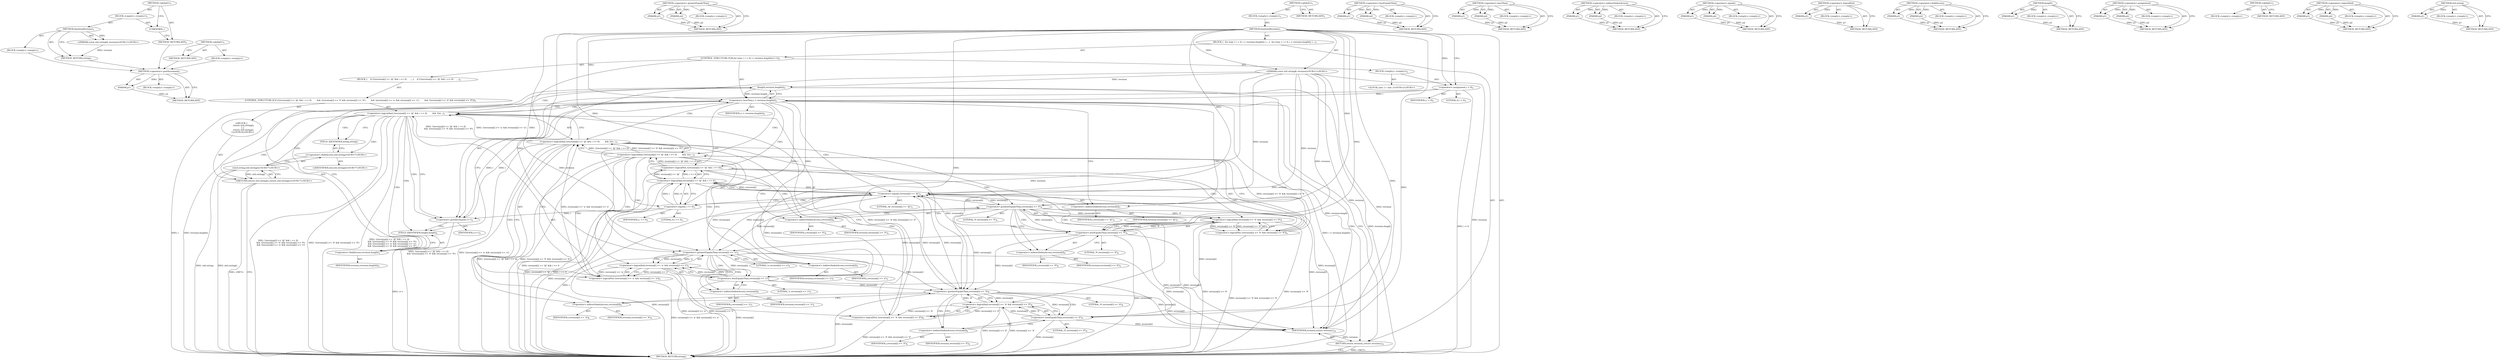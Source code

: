 digraph "&lt;global&gt;" {
vulnerable_128 [label=<(METHOD,&lt;operator&gt;.postIncrement)>];
vulnerable_129 [label=<(PARAM,p1)>];
vulnerable_130 [label=<(BLOCK,&lt;empty&gt;,&lt;empty&gt;)>];
vulnerable_131 [label=<(METHOD_RETURN,ANY)>];
vulnerable_151 [label=<(METHOD,&lt;operator&gt;.greaterEqualsThan)>];
vulnerable_152 [label=<(PARAM,p1)>];
vulnerable_153 [label=<(PARAM,p2)>];
vulnerable_154 [label=<(BLOCK,&lt;empty&gt;,&lt;empty&gt;)>];
vulnerable_155 [label=<(METHOD_RETURN,ANY)>];
vulnerable_6 [label=<(METHOD,&lt;global&gt;)<SUB>1</SUB>>];
vulnerable_7 [label=<(BLOCK,&lt;empty&gt;,&lt;empty&gt;)<SUB>1</SUB>>];
vulnerable_8 [label=<(METHOD,SanitizeRevision)<SUB>1</SUB>>];
vulnerable_9 [label="<(PARAM,const std::string&amp; revision)<SUB>1</SUB>>"];
vulnerable_10 [label=<(BLOCK,{
  for (size_t i = 0; i &lt; revision.length(); i...,{
  for (size_t i = 0; i &lt; revision.length(); i...)<SUB>1</SUB>>];
vulnerable_11 [label=<(CONTROL_STRUCTURE,FOR,for (size_t i = 0;i &lt; revision.length();i++))<SUB>2</SUB>>];
vulnerable_12 [label=<(BLOCK,&lt;empty&gt;,&lt;empty&gt;)<SUB>2</SUB>>];
vulnerable_13 [label="<(LOCAL,size_t i: size_t)<SUB>2</SUB>>"];
vulnerable_14 [label=<(&lt;operator&gt;.assignment,i = 0)<SUB>2</SUB>>];
vulnerable_15 [label=<(IDENTIFIER,i,i = 0)<SUB>2</SUB>>];
vulnerable_16 [label=<(LITERAL,0,i = 0)<SUB>2</SUB>>];
vulnerable_17 [label=<(&lt;operator&gt;.lessThan,i &lt; revision.length())<SUB>2</SUB>>];
vulnerable_18 [label=<(IDENTIFIER,i,i &lt; revision.length())<SUB>2</SUB>>];
vulnerable_19 [label=<(length,revision.length())<SUB>2</SUB>>];
vulnerable_20 [label=<(&lt;operator&gt;.fieldAccess,revision.length)<SUB>2</SUB>>];
vulnerable_21 [label=<(IDENTIFIER,revision,revision.length())<SUB>2</SUB>>];
vulnerable_22 [label=<(FIELD_IDENTIFIER,length,length)<SUB>2</SUB>>];
vulnerable_23 [label=<(&lt;operator&gt;.postIncrement,i++)<SUB>2</SUB>>];
vulnerable_24 [label=<(IDENTIFIER,i,i++)<SUB>2</SUB>>];
vulnerable_25 [label=<(BLOCK,{
    if (!(revision[i] == '@' &amp;&amp; i == 0)
     ...,{
    if (!(revision[i] == '@' &amp;&amp; i == 0)
     ...)<SUB>2</SUB>>];
vulnerable_26 [label=<(CONTROL_STRUCTURE,IF,if (!(revision[i] == '@' &amp;&amp; i == 0)
        &amp;&amp; !(revision[i] &gt;= '0' &amp;&amp; revision[i] &lt;= '9')
        &amp;&amp; !(revision[i] &gt;= 'a' &amp;&amp; revision[i] &lt;= 'z')
        &amp;&amp; !(revision[i] &gt;= 'A' &amp;&amp; revision[i] &lt;= 'Z')))<SUB>3</SUB>>];
vulnerable_27 [label=<(&lt;operator&gt;.logicalAnd,!(revision[i] == '@' &amp;&amp; i == 0)
        &amp;&amp; !(re...)<SUB>3</SUB>>];
vulnerable_28 [label=<(&lt;operator&gt;.logicalAnd,!(revision[i] == '@' &amp;&amp; i == 0)
        &amp;&amp; !(re...)<SUB>3</SUB>>];
vulnerable_29 [label=<(&lt;operator&gt;.logicalAnd,!(revision[i] == '@' &amp;&amp; i == 0)
        &amp;&amp; !(re...)<SUB>3</SUB>>];
vulnerable_30 [label=<(&lt;operator&gt;.logicalNot,!(revision[i] == '@' &amp;&amp; i == 0))<SUB>3</SUB>>];
vulnerable_31 [label=<(&lt;operator&gt;.logicalAnd,revision[i] == '@' &amp;&amp; i == 0)<SUB>3</SUB>>];
vulnerable_32 [label=<(&lt;operator&gt;.equals,revision[i] == '@')<SUB>3</SUB>>];
vulnerable_33 [label=<(&lt;operator&gt;.indirectIndexAccess,revision[i])<SUB>3</SUB>>];
vulnerable_34 [label=<(IDENTIFIER,revision,revision[i] == '@')<SUB>3</SUB>>];
vulnerable_35 [label=<(IDENTIFIER,i,revision[i] == '@')<SUB>3</SUB>>];
vulnerable_36 [label=<(LITERAL,'@',revision[i] == '@')<SUB>3</SUB>>];
vulnerable_37 [label=<(&lt;operator&gt;.equals,i == 0)<SUB>3</SUB>>];
vulnerable_38 [label=<(IDENTIFIER,i,i == 0)<SUB>3</SUB>>];
vulnerable_39 [label=<(LITERAL,0,i == 0)<SUB>3</SUB>>];
vulnerable_40 [label=<(&lt;operator&gt;.logicalNot,!(revision[i] &gt;= '0' &amp;&amp; revision[i] &lt;= '9'))<SUB>4</SUB>>];
vulnerable_41 [label=<(&lt;operator&gt;.logicalAnd,revision[i] &gt;= '0' &amp;&amp; revision[i] &lt;= '9')<SUB>4</SUB>>];
vulnerable_42 [label=<(&lt;operator&gt;.greaterEqualsThan,revision[i] &gt;= '0')<SUB>4</SUB>>];
vulnerable_43 [label=<(&lt;operator&gt;.indirectIndexAccess,revision[i])<SUB>4</SUB>>];
vulnerable_44 [label=<(IDENTIFIER,revision,revision[i] &gt;= '0')<SUB>4</SUB>>];
vulnerable_45 [label=<(IDENTIFIER,i,revision[i] &gt;= '0')<SUB>4</SUB>>];
vulnerable_46 [label=<(LITERAL,'0',revision[i] &gt;= '0')<SUB>4</SUB>>];
vulnerable_47 [label=<(&lt;operator&gt;.lessEqualsThan,revision[i] &lt;= '9')<SUB>4</SUB>>];
vulnerable_48 [label=<(&lt;operator&gt;.indirectIndexAccess,revision[i])<SUB>4</SUB>>];
vulnerable_49 [label=<(IDENTIFIER,revision,revision[i] &lt;= '9')<SUB>4</SUB>>];
vulnerable_50 [label=<(IDENTIFIER,i,revision[i] &lt;= '9')<SUB>4</SUB>>];
vulnerable_51 [label=<(LITERAL,'9',revision[i] &lt;= '9')<SUB>4</SUB>>];
vulnerable_52 [label=<(&lt;operator&gt;.logicalNot,!(revision[i] &gt;= 'a' &amp;&amp; revision[i] &lt;= 'z'))<SUB>5</SUB>>];
vulnerable_53 [label=<(&lt;operator&gt;.logicalAnd,revision[i] &gt;= 'a' &amp;&amp; revision[i] &lt;= 'z')<SUB>5</SUB>>];
vulnerable_54 [label=<(&lt;operator&gt;.greaterEqualsThan,revision[i] &gt;= 'a')<SUB>5</SUB>>];
vulnerable_55 [label=<(&lt;operator&gt;.indirectIndexAccess,revision[i])<SUB>5</SUB>>];
vulnerable_56 [label=<(IDENTIFIER,revision,revision[i] &gt;= 'a')<SUB>5</SUB>>];
vulnerable_57 [label=<(IDENTIFIER,i,revision[i] &gt;= 'a')<SUB>5</SUB>>];
vulnerable_58 [label=<(LITERAL,'a',revision[i] &gt;= 'a')<SUB>5</SUB>>];
vulnerable_59 [label=<(&lt;operator&gt;.lessEqualsThan,revision[i] &lt;= 'z')<SUB>5</SUB>>];
vulnerable_60 [label=<(&lt;operator&gt;.indirectIndexAccess,revision[i])<SUB>5</SUB>>];
vulnerable_61 [label=<(IDENTIFIER,revision,revision[i] &lt;= 'z')<SUB>5</SUB>>];
vulnerable_62 [label=<(IDENTIFIER,i,revision[i] &lt;= 'z')<SUB>5</SUB>>];
vulnerable_63 [label=<(LITERAL,'z',revision[i] &lt;= 'z')<SUB>5</SUB>>];
vulnerable_64 [label=<(&lt;operator&gt;.logicalNot,!(revision[i] &gt;= 'A' &amp;&amp; revision[i] &lt;= 'Z'))<SUB>6</SUB>>];
vulnerable_65 [label=<(&lt;operator&gt;.logicalAnd,revision[i] &gt;= 'A' &amp;&amp; revision[i] &lt;= 'Z')<SUB>6</SUB>>];
vulnerable_66 [label=<(&lt;operator&gt;.greaterEqualsThan,revision[i] &gt;= 'A')<SUB>6</SUB>>];
vulnerable_67 [label=<(&lt;operator&gt;.indirectIndexAccess,revision[i])<SUB>6</SUB>>];
vulnerable_68 [label=<(IDENTIFIER,revision,revision[i] &gt;= 'A')<SUB>6</SUB>>];
vulnerable_69 [label=<(IDENTIFIER,i,revision[i] &gt;= 'A')<SUB>6</SUB>>];
vulnerable_70 [label=<(LITERAL,'A',revision[i] &gt;= 'A')<SUB>6</SUB>>];
vulnerable_71 [label=<(&lt;operator&gt;.lessEqualsThan,revision[i] &lt;= 'Z')<SUB>6</SUB>>];
vulnerable_72 [label=<(&lt;operator&gt;.indirectIndexAccess,revision[i])<SUB>6</SUB>>];
vulnerable_73 [label=<(IDENTIFIER,revision,revision[i] &lt;= 'Z')<SUB>6</SUB>>];
vulnerable_74 [label=<(IDENTIFIER,i,revision[i] &lt;= 'Z')<SUB>6</SUB>>];
vulnerable_75 [label=<(LITERAL,'Z',revision[i] &lt;= 'Z')<SUB>6</SUB>>];
vulnerable_76 [label="<(BLOCK,{
      return std::string();
    },{
      return std::string();
    })<SUB>6</SUB>>"];
vulnerable_77 [label="<(RETURN,return std::string();,return std::string();)<SUB>7</SUB>>"];
vulnerable_78 [label="<(std.string,std::string())<SUB>7</SUB>>"];
vulnerable_79 [label="<(&lt;operator&gt;.fieldAccess,std::string)<SUB>7</SUB>>"];
vulnerable_80 [label="<(IDENTIFIER,std,std::string())<SUB>7</SUB>>"];
vulnerable_81 [label=<(FIELD_IDENTIFIER,string,string)<SUB>7</SUB>>];
vulnerable_82 [label=<(RETURN,return revision;,return revision;)<SUB>10</SUB>>];
vulnerable_83 [label=<(IDENTIFIER,revision,return revision;)<SUB>10</SUB>>];
vulnerable_84 [label=<(METHOD_RETURN,string)<SUB>1</SUB>>];
vulnerable_86 [label=<(METHOD_RETURN,ANY)<SUB>1</SUB>>];
vulnerable_156 [label=<(METHOD,&lt;operator&gt;.lessEqualsThan)>];
vulnerable_157 [label=<(PARAM,p1)>];
vulnerable_158 [label=<(PARAM,p2)>];
vulnerable_159 [label=<(BLOCK,&lt;empty&gt;,&lt;empty&gt;)>];
vulnerable_160 [label=<(METHOD_RETURN,ANY)>];
vulnerable_114 [label=<(METHOD,&lt;operator&gt;.lessThan)>];
vulnerable_115 [label=<(PARAM,p1)>];
vulnerable_116 [label=<(PARAM,p2)>];
vulnerable_117 [label=<(BLOCK,&lt;empty&gt;,&lt;empty&gt;)>];
vulnerable_118 [label=<(METHOD_RETURN,ANY)>];
vulnerable_146 [label=<(METHOD,&lt;operator&gt;.indirectIndexAccess)>];
vulnerable_147 [label=<(PARAM,p1)>];
vulnerable_148 [label=<(PARAM,p2)>];
vulnerable_149 [label=<(BLOCK,&lt;empty&gt;,&lt;empty&gt;)>];
vulnerable_150 [label=<(METHOD_RETURN,ANY)>];
vulnerable_141 [label=<(METHOD,&lt;operator&gt;.equals)>];
vulnerable_142 [label=<(PARAM,p1)>];
vulnerable_143 [label=<(PARAM,p2)>];
vulnerable_144 [label=<(BLOCK,&lt;empty&gt;,&lt;empty&gt;)>];
vulnerable_145 [label=<(METHOD_RETURN,ANY)>];
vulnerable_137 [label=<(METHOD,&lt;operator&gt;.logicalNot)>];
vulnerable_138 [label=<(PARAM,p1)>];
vulnerable_139 [label=<(BLOCK,&lt;empty&gt;,&lt;empty&gt;)>];
vulnerable_140 [label=<(METHOD_RETURN,ANY)>];
vulnerable_123 [label=<(METHOD,&lt;operator&gt;.fieldAccess)>];
vulnerable_124 [label=<(PARAM,p1)>];
vulnerable_125 [label=<(PARAM,p2)>];
vulnerable_126 [label=<(BLOCK,&lt;empty&gt;,&lt;empty&gt;)>];
vulnerable_127 [label=<(METHOD_RETURN,ANY)>];
vulnerable_119 [label=<(METHOD,length)>];
vulnerable_120 [label=<(PARAM,p1)>];
vulnerable_121 [label=<(BLOCK,&lt;empty&gt;,&lt;empty&gt;)>];
vulnerable_122 [label=<(METHOD_RETURN,ANY)>];
vulnerable_109 [label=<(METHOD,&lt;operator&gt;.assignment)>];
vulnerable_110 [label=<(PARAM,p1)>];
vulnerable_111 [label=<(PARAM,p2)>];
vulnerable_112 [label=<(BLOCK,&lt;empty&gt;,&lt;empty&gt;)>];
vulnerable_113 [label=<(METHOD_RETURN,ANY)>];
vulnerable_103 [label=<(METHOD,&lt;global&gt;)<SUB>1</SUB>>];
vulnerable_104 [label=<(BLOCK,&lt;empty&gt;,&lt;empty&gt;)>];
vulnerable_105 [label=<(METHOD_RETURN,ANY)>];
vulnerable_132 [label=<(METHOD,&lt;operator&gt;.logicalAnd)>];
vulnerable_133 [label=<(PARAM,p1)>];
vulnerable_134 [label=<(PARAM,p2)>];
vulnerable_135 [label=<(BLOCK,&lt;empty&gt;,&lt;empty&gt;)>];
vulnerable_136 [label=<(METHOD_RETURN,ANY)>];
vulnerable_161 [label=<(METHOD,std.string)>];
vulnerable_162 [label=<(PARAM,p1)>];
vulnerable_163 [label=<(BLOCK,&lt;empty&gt;,&lt;empty&gt;)>];
vulnerable_164 [label=<(METHOD_RETURN,ANY)>];
fixed_6 [label=<(METHOD,&lt;global&gt;)<SUB>1</SUB>>];
fixed_7 [label=<(BLOCK,&lt;empty&gt;,&lt;empty&gt;)<SUB>1</SUB>>];
fixed_8 [label=<(METHOD,SanitizeRevision)<SUB>1</SUB>>];
fixed_9 [label="<(PARAM,const std::string&amp; revision)<SUB>1</SUB>>"];
fixed_10 [label=<(BLOCK,&lt;empty&gt;,&lt;empty&gt;)>];
fixed_11 [label=<(METHOD_RETURN,string)<SUB>1</SUB>>];
fixed_13 [label=<(UNKNOWN,,)>];
fixed_14 [label=<(METHOD_RETURN,ANY)<SUB>1</SUB>>];
fixed_25 [label=<(METHOD,&lt;global&gt;)<SUB>1</SUB>>];
fixed_26 [label=<(BLOCK,&lt;empty&gt;,&lt;empty&gt;)>];
fixed_27 [label=<(METHOD_RETURN,ANY)>];
vulnerable_128 -> vulnerable_129  [key=0, label="AST: "];
vulnerable_128 -> vulnerable_129  [key=1, label="DDG: "];
vulnerable_128 -> vulnerable_130  [key=0, label="AST: "];
vulnerable_128 -> vulnerable_131  [key=0, label="AST: "];
vulnerable_128 -> vulnerable_131  [key=1, label="CFG: "];
vulnerable_129 -> vulnerable_131  [key=0, label="DDG: p1"];
vulnerable_151 -> vulnerable_152  [key=0, label="AST: "];
vulnerable_151 -> vulnerable_152  [key=1, label="DDG: "];
vulnerable_151 -> vulnerable_154  [key=0, label="AST: "];
vulnerable_151 -> vulnerable_153  [key=0, label="AST: "];
vulnerable_151 -> vulnerable_153  [key=1, label="DDG: "];
vulnerable_151 -> vulnerable_155  [key=0, label="AST: "];
vulnerable_151 -> vulnerable_155  [key=1, label="CFG: "];
vulnerable_152 -> vulnerable_155  [key=0, label="DDG: p1"];
vulnerable_153 -> vulnerable_155  [key=0, label="DDG: p2"];
vulnerable_6 -> vulnerable_7  [key=0, label="AST: "];
vulnerable_6 -> vulnerable_86  [key=0, label="AST: "];
vulnerable_6 -> vulnerable_86  [key=1, label="CFG: "];
vulnerable_7 -> vulnerable_8  [key=0, label="AST: "];
vulnerable_8 -> vulnerable_9  [key=0, label="AST: "];
vulnerable_8 -> vulnerable_9  [key=1, label="DDG: "];
vulnerable_8 -> vulnerable_10  [key=0, label="AST: "];
vulnerable_8 -> vulnerable_84  [key=0, label="AST: "];
vulnerable_8 -> vulnerable_14  [key=0, label="CFG: "];
vulnerable_8 -> vulnerable_14  [key=1, label="DDG: "];
vulnerable_8 -> vulnerable_83  [key=0, label="DDG: "];
vulnerable_8 -> vulnerable_17  [key=0, label="DDG: "];
vulnerable_8 -> vulnerable_23  [key=0, label="DDG: "];
vulnerable_8 -> vulnerable_66  [key=0, label="DDG: "];
vulnerable_8 -> vulnerable_71  [key=0, label="DDG: "];
vulnerable_8 -> vulnerable_54  [key=0, label="DDG: "];
vulnerable_8 -> vulnerable_59  [key=0, label="DDG: "];
vulnerable_8 -> vulnerable_32  [key=0, label="DDG: "];
vulnerable_8 -> vulnerable_37  [key=0, label="DDG: "];
vulnerable_8 -> vulnerable_42  [key=0, label="DDG: "];
vulnerable_8 -> vulnerable_47  [key=0, label="DDG: "];
vulnerable_9 -> vulnerable_84  [key=0, label="DDG: revision"];
vulnerable_9 -> vulnerable_83  [key=0, label="DDG: revision"];
vulnerable_9 -> vulnerable_19  [key=0, label="DDG: revision"];
vulnerable_9 -> vulnerable_66  [key=0, label="DDG: revision"];
vulnerable_9 -> vulnerable_71  [key=0, label="DDG: revision"];
vulnerable_9 -> vulnerable_54  [key=0, label="DDG: revision"];
vulnerable_9 -> vulnerable_59  [key=0, label="DDG: revision"];
vulnerable_9 -> vulnerable_32  [key=0, label="DDG: revision"];
vulnerable_9 -> vulnerable_42  [key=0, label="DDG: revision"];
vulnerable_9 -> vulnerable_47  [key=0, label="DDG: revision"];
vulnerable_10 -> vulnerable_11  [key=0, label="AST: "];
vulnerable_10 -> vulnerable_82  [key=0, label="AST: "];
vulnerable_11 -> vulnerable_12  [key=0, label="AST: "];
vulnerable_11 -> vulnerable_17  [key=0, label="AST: "];
vulnerable_11 -> vulnerable_23  [key=0, label="AST: "];
vulnerable_11 -> vulnerable_25  [key=0, label="AST: "];
vulnerable_12 -> vulnerable_13  [key=0, label="AST: "];
vulnerable_12 -> vulnerable_14  [key=0, label="AST: "];
vulnerable_14 -> vulnerable_15  [key=0, label="AST: "];
vulnerable_14 -> vulnerable_16  [key=0, label="AST: "];
vulnerable_14 -> vulnerable_22  [key=0, label="CFG: "];
vulnerable_14 -> vulnerable_84  [key=0, label="DDG: i = 0"];
vulnerable_14 -> vulnerable_17  [key=0, label="DDG: i"];
vulnerable_17 -> vulnerable_18  [key=0, label="AST: "];
vulnerable_17 -> vulnerable_19  [key=0, label="AST: "];
vulnerable_17 -> vulnerable_33  [key=0, label="CFG: "];
vulnerable_17 -> vulnerable_33  [key=1, label="CDG: "];
vulnerable_17 -> vulnerable_82  [key=0, label="CFG: "];
vulnerable_17 -> vulnerable_82  [key=1, label="CDG: "];
vulnerable_17 -> vulnerable_84  [key=0, label="DDG: i"];
vulnerable_17 -> vulnerable_84  [key=1, label="DDG: revision.length()"];
vulnerable_17 -> vulnerable_84  [key=2, label="DDG: i &lt; revision.length()"];
vulnerable_17 -> vulnerable_23  [key=0, label="DDG: i"];
vulnerable_17 -> vulnerable_37  [key=0, label="DDG: i"];
vulnerable_17 -> vulnerable_30  [key=0, label="CDG: "];
vulnerable_17 -> vulnerable_32  [key=0, label="CDG: "];
vulnerable_17 -> vulnerable_28  [key=0, label="CDG: "];
vulnerable_17 -> vulnerable_27  [key=0, label="CDG: "];
vulnerable_17 -> vulnerable_29  [key=0, label="CDG: "];
vulnerable_17 -> vulnerable_31  [key=0, label="CDG: "];
vulnerable_19 -> vulnerable_20  [key=0, label="AST: "];
vulnerable_19 -> vulnerable_17  [key=0, label="CFG: "];
vulnerable_19 -> vulnerable_17  [key=1, label="DDG: revision.length"];
vulnerable_19 -> vulnerable_84  [key=0, label="DDG: revision.length"];
vulnerable_19 -> vulnerable_83  [key=0, label="DDG: revision.length"];
vulnerable_20 -> vulnerable_21  [key=0, label="AST: "];
vulnerable_20 -> vulnerable_22  [key=0, label="AST: "];
vulnerable_20 -> vulnerable_19  [key=0, label="CFG: "];
vulnerable_22 -> vulnerable_20  [key=0, label="CFG: "];
vulnerable_23 -> vulnerable_24  [key=0, label="AST: "];
vulnerable_23 -> vulnerable_22  [key=0, label="CFG: "];
vulnerable_23 -> vulnerable_84  [key=0, label="DDG: i++"];
vulnerable_23 -> vulnerable_17  [key=0, label="DDG: i"];
vulnerable_25 -> vulnerable_26  [key=0, label="AST: "];
vulnerable_26 -> vulnerable_27  [key=0, label="AST: "];
vulnerable_26 -> vulnerable_76  [key=0, label="AST: "];
vulnerable_27 -> vulnerable_28  [key=0, label="AST: "];
vulnerable_27 -> vulnerable_64  [key=0, label="AST: "];
vulnerable_27 -> vulnerable_81  [key=0, label="CFG: "];
vulnerable_27 -> vulnerable_81  [key=1, label="CDG: "];
vulnerable_27 -> vulnerable_23  [key=0, label="CFG: "];
vulnerable_27 -> vulnerable_23  [key=1, label="CDG: "];
vulnerable_27 -> vulnerable_84  [key=0, label="DDG: !(revision[i] == '@' &amp;&amp; i == 0)
        &amp;&amp; !(revision[i] &gt;= '0' &amp;&amp; revision[i] &lt;= '9')
        &amp;&amp; !(revision[i] &gt;= 'a' &amp;&amp; revision[i] &lt;= 'z')"];
vulnerable_27 -> vulnerable_84  [key=1, label="DDG: !(revision[i] &gt;= 'A' &amp;&amp; revision[i] &lt;= 'Z')"];
vulnerable_27 -> vulnerable_84  [key=2, label="DDG: !(revision[i] == '@' &amp;&amp; i == 0)
        &amp;&amp; !(revision[i] &gt;= '0' &amp;&amp; revision[i] &lt;= '9')
        &amp;&amp; !(revision[i] &gt;= 'a' &amp;&amp; revision[i] &lt;= 'z')
        &amp;&amp; !(revision[i] &gt;= 'A' &amp;&amp; revision[i] &lt;= 'Z')"];
vulnerable_27 -> vulnerable_17  [key=0, label="CDG: "];
vulnerable_27 -> vulnerable_77  [key=0, label="CDG: "];
vulnerable_27 -> vulnerable_19  [key=0, label="CDG: "];
vulnerable_27 -> vulnerable_20  [key=0, label="CDG: "];
vulnerable_27 -> vulnerable_22  [key=0, label="CDG: "];
vulnerable_27 -> vulnerable_79  [key=0, label="CDG: "];
vulnerable_27 -> vulnerable_78  [key=0, label="CDG: "];
vulnerable_28 -> vulnerable_29  [key=0, label="AST: "];
vulnerable_28 -> vulnerable_52  [key=0, label="AST: "];
vulnerable_28 -> vulnerable_27  [key=0, label="CFG: "];
vulnerable_28 -> vulnerable_27  [key=1, label="DDG: !(revision[i] == '@' &amp;&amp; i == 0)
        &amp;&amp; !(revision[i] &gt;= '0' &amp;&amp; revision[i] &lt;= '9')"];
vulnerable_28 -> vulnerable_27  [key=2, label="DDG: !(revision[i] &gt;= 'a' &amp;&amp; revision[i] &lt;= 'z')"];
vulnerable_28 -> vulnerable_67  [key=0, label="CFG: "];
vulnerable_28 -> vulnerable_67  [key=1, label="CDG: "];
vulnerable_28 -> vulnerable_84  [key=0, label="DDG: !(revision[i] == '@' &amp;&amp; i == 0)
        &amp;&amp; !(revision[i] &gt;= '0' &amp;&amp; revision[i] &lt;= '9')"];
vulnerable_28 -> vulnerable_84  [key=1, label="DDG: !(revision[i] &gt;= 'a' &amp;&amp; revision[i] &lt;= 'z')"];
vulnerable_28 -> vulnerable_64  [key=0, label="CDG: "];
vulnerable_28 -> vulnerable_66  [key=0, label="CDG: "];
vulnerable_28 -> vulnerable_65  [key=0, label="CDG: "];
vulnerable_29 -> vulnerable_30  [key=0, label="AST: "];
vulnerable_29 -> vulnerable_40  [key=0, label="AST: "];
vulnerable_29 -> vulnerable_28  [key=0, label="CFG: "];
vulnerable_29 -> vulnerable_28  [key=1, label="DDG: !(revision[i] == '@' &amp;&amp; i == 0)"];
vulnerable_29 -> vulnerable_28  [key=2, label="DDG: !(revision[i] &gt;= '0' &amp;&amp; revision[i] &lt;= '9')"];
vulnerable_29 -> vulnerable_55  [key=0, label="CFG: "];
vulnerable_29 -> vulnerable_55  [key=1, label="CDG: "];
vulnerable_29 -> vulnerable_84  [key=0, label="DDG: !(revision[i] == '@' &amp;&amp; i == 0)"];
vulnerable_29 -> vulnerable_84  [key=1, label="DDG: !(revision[i] &gt;= '0' &amp;&amp; revision[i] &lt;= '9')"];
vulnerable_29 -> vulnerable_52  [key=0, label="CDG: "];
vulnerable_29 -> vulnerable_54  [key=0, label="CDG: "];
vulnerable_29 -> vulnerable_53  [key=0, label="CDG: "];
vulnerable_30 -> vulnerable_31  [key=0, label="AST: "];
vulnerable_30 -> vulnerable_29  [key=0, label="CFG: "];
vulnerable_30 -> vulnerable_29  [key=1, label="DDG: revision[i] == '@' &amp;&amp; i == 0"];
vulnerable_30 -> vulnerable_43  [key=0, label="CFG: "];
vulnerable_30 -> vulnerable_43  [key=1, label="CDG: "];
vulnerable_30 -> vulnerable_84  [key=0, label="DDG: revision[i] == '@' &amp;&amp; i == 0"];
vulnerable_30 -> vulnerable_42  [key=0, label="CDG: "];
vulnerable_30 -> vulnerable_40  [key=0, label="CDG: "];
vulnerable_30 -> vulnerable_41  [key=0, label="CDG: "];
vulnerable_31 -> vulnerable_32  [key=0, label="AST: "];
vulnerable_31 -> vulnerable_37  [key=0, label="AST: "];
vulnerable_31 -> vulnerable_30  [key=0, label="CFG: "];
vulnerable_31 -> vulnerable_30  [key=1, label="DDG: revision[i] == '@'"];
vulnerable_31 -> vulnerable_30  [key=2, label="DDG: i == 0"];
vulnerable_31 -> vulnerable_84  [key=0, label="DDG: revision[i] == '@'"];
vulnerable_31 -> vulnerable_84  [key=1, label="DDG: i == 0"];
vulnerable_32 -> vulnerable_33  [key=0, label="AST: "];
vulnerable_32 -> vulnerable_36  [key=0, label="AST: "];
vulnerable_32 -> vulnerable_31  [key=0, label="CFG: "];
vulnerable_32 -> vulnerable_31  [key=1, label="DDG: revision[i]"];
vulnerable_32 -> vulnerable_31  [key=2, label="DDG: '@'"];
vulnerable_32 -> vulnerable_37  [key=0, label="CFG: "];
vulnerable_32 -> vulnerable_37  [key=1, label="CDG: "];
vulnerable_32 -> vulnerable_84  [key=0, label="DDG: revision[i]"];
vulnerable_32 -> vulnerable_83  [key=0, label="DDG: revision[i]"];
vulnerable_32 -> vulnerable_66  [key=0, label="DDG: revision[i]"];
vulnerable_32 -> vulnerable_54  [key=0, label="DDG: revision[i]"];
vulnerable_32 -> vulnerable_42  [key=0, label="DDG: revision[i]"];
vulnerable_33 -> vulnerable_34  [key=0, label="AST: "];
vulnerable_33 -> vulnerable_35  [key=0, label="AST: "];
vulnerable_33 -> vulnerable_32  [key=0, label="CFG: "];
vulnerable_37 -> vulnerable_38  [key=0, label="AST: "];
vulnerable_37 -> vulnerable_39  [key=0, label="AST: "];
vulnerable_37 -> vulnerable_31  [key=0, label="CFG: "];
vulnerable_37 -> vulnerable_31  [key=1, label="DDG: i"];
vulnerable_37 -> vulnerable_31  [key=2, label="DDG: 0"];
vulnerable_37 -> vulnerable_84  [key=0, label="DDG: i"];
vulnerable_37 -> vulnerable_23  [key=0, label="DDG: i"];
vulnerable_40 -> vulnerable_41  [key=0, label="AST: "];
vulnerable_40 -> vulnerable_29  [key=0, label="CFG: "];
vulnerable_40 -> vulnerable_29  [key=1, label="DDG: revision[i] &gt;= '0' &amp;&amp; revision[i] &lt;= '9'"];
vulnerable_40 -> vulnerable_84  [key=0, label="DDG: revision[i] &gt;= '0' &amp;&amp; revision[i] &lt;= '9'"];
vulnerable_41 -> vulnerable_42  [key=0, label="AST: "];
vulnerable_41 -> vulnerable_47  [key=0, label="AST: "];
vulnerable_41 -> vulnerable_40  [key=0, label="CFG: "];
vulnerable_41 -> vulnerable_40  [key=1, label="DDG: revision[i] &gt;= '0'"];
vulnerable_41 -> vulnerable_40  [key=2, label="DDG: revision[i] &lt;= '9'"];
vulnerable_41 -> vulnerable_84  [key=0, label="DDG: revision[i] &gt;= '0'"];
vulnerable_41 -> vulnerable_84  [key=1, label="DDG: revision[i] &lt;= '9'"];
vulnerable_42 -> vulnerable_43  [key=0, label="AST: "];
vulnerable_42 -> vulnerable_46  [key=0, label="AST: "];
vulnerable_42 -> vulnerable_41  [key=0, label="CFG: "];
vulnerable_42 -> vulnerable_41  [key=1, label="DDG: revision[i]"];
vulnerable_42 -> vulnerable_41  [key=2, label="DDG: '0'"];
vulnerable_42 -> vulnerable_48  [key=0, label="CFG: "];
vulnerable_42 -> vulnerable_48  [key=1, label="CDG: "];
vulnerable_42 -> vulnerable_84  [key=0, label="DDG: revision[i]"];
vulnerable_42 -> vulnerable_83  [key=0, label="DDG: revision[i]"];
vulnerable_42 -> vulnerable_66  [key=0, label="DDG: revision[i]"];
vulnerable_42 -> vulnerable_54  [key=0, label="DDG: revision[i]"];
vulnerable_42 -> vulnerable_32  [key=0, label="DDG: revision[i]"];
vulnerable_42 -> vulnerable_47  [key=0, label="DDG: revision[i]"];
vulnerable_42 -> vulnerable_47  [key=1, label="CDG: "];
vulnerable_43 -> vulnerable_44  [key=0, label="AST: "];
vulnerable_43 -> vulnerable_45  [key=0, label="AST: "];
vulnerable_43 -> vulnerable_42  [key=0, label="CFG: "];
vulnerable_47 -> vulnerable_48  [key=0, label="AST: "];
vulnerable_47 -> vulnerable_51  [key=0, label="AST: "];
vulnerable_47 -> vulnerable_41  [key=0, label="CFG: "];
vulnerable_47 -> vulnerable_41  [key=1, label="DDG: revision[i]"];
vulnerable_47 -> vulnerable_41  [key=2, label="DDG: '9'"];
vulnerable_47 -> vulnerable_84  [key=0, label="DDG: revision[i]"];
vulnerable_47 -> vulnerable_83  [key=0, label="DDG: revision[i]"];
vulnerable_47 -> vulnerable_66  [key=0, label="DDG: revision[i]"];
vulnerable_47 -> vulnerable_54  [key=0, label="DDG: revision[i]"];
vulnerable_47 -> vulnerable_32  [key=0, label="DDG: revision[i]"];
vulnerable_48 -> vulnerable_49  [key=0, label="AST: "];
vulnerable_48 -> vulnerable_50  [key=0, label="AST: "];
vulnerable_48 -> vulnerable_47  [key=0, label="CFG: "];
vulnerable_52 -> vulnerable_53  [key=0, label="AST: "];
vulnerable_52 -> vulnerable_28  [key=0, label="CFG: "];
vulnerable_52 -> vulnerable_28  [key=1, label="DDG: revision[i] &gt;= 'a' &amp;&amp; revision[i] &lt;= 'z'"];
vulnerable_52 -> vulnerable_84  [key=0, label="DDG: revision[i] &gt;= 'a' &amp;&amp; revision[i] &lt;= 'z'"];
vulnerable_53 -> vulnerable_54  [key=0, label="AST: "];
vulnerable_53 -> vulnerable_59  [key=0, label="AST: "];
vulnerable_53 -> vulnerable_52  [key=0, label="CFG: "];
vulnerable_53 -> vulnerable_52  [key=1, label="DDG: revision[i] &gt;= 'a'"];
vulnerable_53 -> vulnerable_52  [key=2, label="DDG: revision[i] &lt;= 'z'"];
vulnerable_53 -> vulnerable_84  [key=0, label="DDG: revision[i] &gt;= 'a'"];
vulnerable_53 -> vulnerable_84  [key=1, label="DDG: revision[i] &lt;= 'z'"];
vulnerable_54 -> vulnerable_55  [key=0, label="AST: "];
vulnerable_54 -> vulnerable_58  [key=0, label="AST: "];
vulnerable_54 -> vulnerable_53  [key=0, label="CFG: "];
vulnerable_54 -> vulnerable_53  [key=1, label="DDG: revision[i]"];
vulnerable_54 -> vulnerable_53  [key=2, label="DDG: 'a'"];
vulnerable_54 -> vulnerable_60  [key=0, label="CFG: "];
vulnerable_54 -> vulnerable_60  [key=1, label="CDG: "];
vulnerable_54 -> vulnerable_84  [key=0, label="DDG: revision[i]"];
vulnerable_54 -> vulnerable_83  [key=0, label="DDG: revision[i]"];
vulnerable_54 -> vulnerable_66  [key=0, label="DDG: revision[i]"];
vulnerable_54 -> vulnerable_59  [key=0, label="DDG: revision[i]"];
vulnerable_54 -> vulnerable_59  [key=1, label="CDG: "];
vulnerable_54 -> vulnerable_32  [key=0, label="DDG: revision[i]"];
vulnerable_55 -> vulnerable_56  [key=0, label="AST: "];
vulnerable_55 -> vulnerable_57  [key=0, label="AST: "];
vulnerable_55 -> vulnerable_54  [key=0, label="CFG: "];
vulnerable_59 -> vulnerable_60  [key=0, label="AST: "];
vulnerable_59 -> vulnerable_63  [key=0, label="AST: "];
vulnerable_59 -> vulnerable_53  [key=0, label="CFG: "];
vulnerable_59 -> vulnerable_53  [key=1, label="DDG: revision[i]"];
vulnerable_59 -> vulnerable_53  [key=2, label="DDG: 'z'"];
vulnerable_59 -> vulnerable_84  [key=0, label="DDG: revision[i]"];
vulnerable_59 -> vulnerable_83  [key=0, label="DDG: revision[i]"];
vulnerable_59 -> vulnerable_66  [key=0, label="DDG: revision[i]"];
vulnerable_59 -> vulnerable_32  [key=0, label="DDG: revision[i]"];
vulnerable_60 -> vulnerable_61  [key=0, label="AST: "];
vulnerable_60 -> vulnerable_62  [key=0, label="AST: "];
vulnerable_60 -> vulnerable_59  [key=0, label="CFG: "];
vulnerable_64 -> vulnerable_65  [key=0, label="AST: "];
vulnerable_64 -> vulnerable_27  [key=0, label="CFG: "];
vulnerable_64 -> vulnerable_27  [key=1, label="DDG: revision[i] &gt;= 'A' &amp;&amp; revision[i] &lt;= 'Z'"];
vulnerable_64 -> vulnerable_84  [key=0, label="DDG: revision[i] &gt;= 'A' &amp;&amp; revision[i] &lt;= 'Z'"];
vulnerable_65 -> vulnerable_66  [key=0, label="AST: "];
vulnerable_65 -> vulnerable_71  [key=0, label="AST: "];
vulnerable_65 -> vulnerable_64  [key=0, label="CFG: "];
vulnerable_65 -> vulnerable_64  [key=1, label="DDG: revision[i] &gt;= 'A'"];
vulnerable_65 -> vulnerable_64  [key=2, label="DDG: revision[i] &lt;= 'Z'"];
vulnerable_65 -> vulnerable_84  [key=0, label="DDG: revision[i] &gt;= 'A'"];
vulnerable_65 -> vulnerable_84  [key=1, label="DDG: revision[i] &lt;= 'Z'"];
vulnerable_66 -> vulnerable_67  [key=0, label="AST: "];
vulnerable_66 -> vulnerable_70  [key=0, label="AST: "];
vulnerable_66 -> vulnerable_65  [key=0, label="CFG: "];
vulnerable_66 -> vulnerable_65  [key=1, label="DDG: revision[i]"];
vulnerable_66 -> vulnerable_65  [key=2, label="DDG: 'A'"];
vulnerable_66 -> vulnerable_72  [key=0, label="CFG: "];
vulnerable_66 -> vulnerable_72  [key=1, label="CDG: "];
vulnerable_66 -> vulnerable_84  [key=0, label="DDG: revision[i]"];
vulnerable_66 -> vulnerable_83  [key=0, label="DDG: revision[i]"];
vulnerable_66 -> vulnerable_71  [key=0, label="DDG: revision[i]"];
vulnerable_66 -> vulnerable_71  [key=1, label="CDG: "];
vulnerable_66 -> vulnerable_32  [key=0, label="DDG: revision[i]"];
vulnerable_67 -> vulnerable_68  [key=0, label="AST: "];
vulnerable_67 -> vulnerable_69  [key=0, label="AST: "];
vulnerable_67 -> vulnerable_66  [key=0, label="CFG: "];
vulnerable_71 -> vulnerable_72  [key=0, label="AST: "];
vulnerable_71 -> vulnerable_75  [key=0, label="AST: "];
vulnerable_71 -> vulnerable_65  [key=0, label="CFG: "];
vulnerable_71 -> vulnerable_65  [key=1, label="DDG: revision[i]"];
vulnerable_71 -> vulnerable_65  [key=2, label="DDG: 'Z'"];
vulnerable_71 -> vulnerable_84  [key=0, label="DDG: revision[i]"];
vulnerable_71 -> vulnerable_83  [key=0, label="DDG: revision[i]"];
vulnerable_71 -> vulnerable_32  [key=0, label="DDG: revision[i]"];
vulnerable_72 -> vulnerable_73  [key=0, label="AST: "];
vulnerable_72 -> vulnerable_74  [key=0, label="AST: "];
vulnerable_72 -> vulnerable_71  [key=0, label="CFG: "];
vulnerable_76 -> vulnerable_77  [key=0, label="AST: "];
vulnerable_77 -> vulnerable_78  [key=0, label="AST: "];
vulnerable_77 -> vulnerable_84  [key=0, label="CFG: "];
vulnerable_77 -> vulnerable_84  [key=1, label="DDG: &lt;RET&gt;"];
vulnerable_78 -> vulnerable_79  [key=0, label="AST: "];
vulnerable_78 -> vulnerable_77  [key=0, label="CFG: "];
vulnerable_78 -> vulnerable_77  [key=1, label="DDG: std::string()"];
vulnerable_78 -> vulnerable_84  [key=0, label="DDG: std::string"];
vulnerable_78 -> vulnerable_84  [key=1, label="DDG: std::string()"];
vulnerable_79 -> vulnerable_80  [key=0, label="AST: "];
vulnerable_79 -> vulnerable_81  [key=0, label="AST: "];
vulnerable_79 -> vulnerable_78  [key=0, label="CFG: "];
vulnerable_81 -> vulnerable_79  [key=0, label="CFG: "];
vulnerable_82 -> vulnerable_83  [key=0, label="AST: "];
vulnerable_82 -> vulnerable_84  [key=0, label="CFG: "];
vulnerable_82 -> vulnerable_84  [key=1, label="DDG: &lt;RET&gt;"];
vulnerable_83 -> vulnerable_82  [key=0, label="DDG: revision"];
vulnerable_156 -> vulnerable_157  [key=0, label="AST: "];
vulnerable_156 -> vulnerable_157  [key=1, label="DDG: "];
vulnerable_156 -> vulnerable_159  [key=0, label="AST: "];
vulnerable_156 -> vulnerable_158  [key=0, label="AST: "];
vulnerable_156 -> vulnerable_158  [key=1, label="DDG: "];
vulnerable_156 -> vulnerable_160  [key=0, label="AST: "];
vulnerable_156 -> vulnerable_160  [key=1, label="CFG: "];
vulnerable_157 -> vulnerable_160  [key=0, label="DDG: p1"];
vulnerable_158 -> vulnerable_160  [key=0, label="DDG: p2"];
vulnerable_114 -> vulnerable_115  [key=0, label="AST: "];
vulnerable_114 -> vulnerable_115  [key=1, label="DDG: "];
vulnerable_114 -> vulnerable_117  [key=0, label="AST: "];
vulnerable_114 -> vulnerable_116  [key=0, label="AST: "];
vulnerable_114 -> vulnerable_116  [key=1, label="DDG: "];
vulnerable_114 -> vulnerable_118  [key=0, label="AST: "];
vulnerable_114 -> vulnerable_118  [key=1, label="CFG: "];
vulnerable_115 -> vulnerable_118  [key=0, label="DDG: p1"];
vulnerable_116 -> vulnerable_118  [key=0, label="DDG: p2"];
vulnerable_146 -> vulnerable_147  [key=0, label="AST: "];
vulnerable_146 -> vulnerable_147  [key=1, label="DDG: "];
vulnerable_146 -> vulnerable_149  [key=0, label="AST: "];
vulnerable_146 -> vulnerable_148  [key=0, label="AST: "];
vulnerable_146 -> vulnerable_148  [key=1, label="DDG: "];
vulnerable_146 -> vulnerable_150  [key=0, label="AST: "];
vulnerable_146 -> vulnerable_150  [key=1, label="CFG: "];
vulnerable_147 -> vulnerable_150  [key=0, label="DDG: p1"];
vulnerable_148 -> vulnerable_150  [key=0, label="DDG: p2"];
vulnerable_141 -> vulnerable_142  [key=0, label="AST: "];
vulnerable_141 -> vulnerable_142  [key=1, label="DDG: "];
vulnerable_141 -> vulnerable_144  [key=0, label="AST: "];
vulnerable_141 -> vulnerable_143  [key=0, label="AST: "];
vulnerable_141 -> vulnerable_143  [key=1, label="DDG: "];
vulnerable_141 -> vulnerable_145  [key=0, label="AST: "];
vulnerable_141 -> vulnerable_145  [key=1, label="CFG: "];
vulnerable_142 -> vulnerable_145  [key=0, label="DDG: p1"];
vulnerable_143 -> vulnerable_145  [key=0, label="DDG: p2"];
vulnerable_137 -> vulnerable_138  [key=0, label="AST: "];
vulnerable_137 -> vulnerable_138  [key=1, label="DDG: "];
vulnerable_137 -> vulnerable_139  [key=0, label="AST: "];
vulnerable_137 -> vulnerable_140  [key=0, label="AST: "];
vulnerable_137 -> vulnerable_140  [key=1, label="CFG: "];
vulnerable_138 -> vulnerable_140  [key=0, label="DDG: p1"];
vulnerable_123 -> vulnerable_124  [key=0, label="AST: "];
vulnerable_123 -> vulnerable_124  [key=1, label="DDG: "];
vulnerable_123 -> vulnerable_126  [key=0, label="AST: "];
vulnerable_123 -> vulnerable_125  [key=0, label="AST: "];
vulnerable_123 -> vulnerable_125  [key=1, label="DDG: "];
vulnerable_123 -> vulnerable_127  [key=0, label="AST: "];
vulnerable_123 -> vulnerable_127  [key=1, label="CFG: "];
vulnerable_124 -> vulnerable_127  [key=0, label="DDG: p1"];
vulnerable_125 -> vulnerable_127  [key=0, label="DDG: p2"];
vulnerable_119 -> vulnerable_120  [key=0, label="AST: "];
vulnerable_119 -> vulnerable_120  [key=1, label="DDG: "];
vulnerable_119 -> vulnerable_121  [key=0, label="AST: "];
vulnerable_119 -> vulnerable_122  [key=0, label="AST: "];
vulnerable_119 -> vulnerable_122  [key=1, label="CFG: "];
vulnerable_120 -> vulnerable_122  [key=0, label="DDG: p1"];
vulnerable_109 -> vulnerable_110  [key=0, label="AST: "];
vulnerable_109 -> vulnerable_110  [key=1, label="DDG: "];
vulnerable_109 -> vulnerable_112  [key=0, label="AST: "];
vulnerable_109 -> vulnerable_111  [key=0, label="AST: "];
vulnerable_109 -> vulnerable_111  [key=1, label="DDG: "];
vulnerable_109 -> vulnerable_113  [key=0, label="AST: "];
vulnerable_109 -> vulnerable_113  [key=1, label="CFG: "];
vulnerable_110 -> vulnerable_113  [key=0, label="DDG: p1"];
vulnerable_111 -> vulnerable_113  [key=0, label="DDG: p2"];
vulnerable_103 -> vulnerable_104  [key=0, label="AST: "];
vulnerable_103 -> vulnerable_105  [key=0, label="AST: "];
vulnerable_103 -> vulnerable_105  [key=1, label="CFG: "];
vulnerable_132 -> vulnerable_133  [key=0, label="AST: "];
vulnerable_132 -> vulnerable_133  [key=1, label="DDG: "];
vulnerable_132 -> vulnerable_135  [key=0, label="AST: "];
vulnerable_132 -> vulnerable_134  [key=0, label="AST: "];
vulnerable_132 -> vulnerable_134  [key=1, label="DDG: "];
vulnerable_132 -> vulnerable_136  [key=0, label="AST: "];
vulnerable_132 -> vulnerable_136  [key=1, label="CFG: "];
vulnerable_133 -> vulnerable_136  [key=0, label="DDG: p1"];
vulnerable_134 -> vulnerable_136  [key=0, label="DDG: p2"];
vulnerable_161 -> vulnerable_162  [key=0, label="AST: "];
vulnerable_161 -> vulnerable_162  [key=1, label="DDG: "];
vulnerable_161 -> vulnerable_163  [key=0, label="AST: "];
vulnerable_161 -> vulnerable_164  [key=0, label="AST: "];
vulnerable_161 -> vulnerable_164  [key=1, label="CFG: "];
vulnerable_162 -> vulnerable_164  [key=0, label="DDG: p1"];
fixed_6 -> fixed_7  [key=0, label="AST: "];
fixed_6 -> fixed_14  [key=0, label="AST: "];
fixed_6 -> fixed_13  [key=0, label="CFG: "];
fixed_7 -> fixed_8  [key=0, label="AST: "];
fixed_7 -> fixed_13  [key=0, label="AST: "];
fixed_8 -> fixed_9  [key=0, label="AST: "];
fixed_8 -> fixed_9  [key=1, label="DDG: "];
fixed_8 -> fixed_10  [key=0, label="AST: "];
fixed_8 -> fixed_11  [key=0, label="AST: "];
fixed_8 -> fixed_11  [key=1, label="CFG: "];
fixed_9 -> fixed_11  [key=0, label="DDG: revision"];
fixed_10 -> vulnerable_128  [key=0];
fixed_11 -> vulnerable_128  [key=0];
fixed_13 -> fixed_14  [key=0, label="CFG: "];
fixed_14 -> vulnerable_128  [key=0];
fixed_25 -> fixed_26  [key=0, label="AST: "];
fixed_25 -> fixed_27  [key=0, label="AST: "];
fixed_25 -> fixed_27  [key=1, label="CFG: "];
fixed_26 -> vulnerable_128  [key=0];
fixed_27 -> vulnerable_128  [key=0];
}
